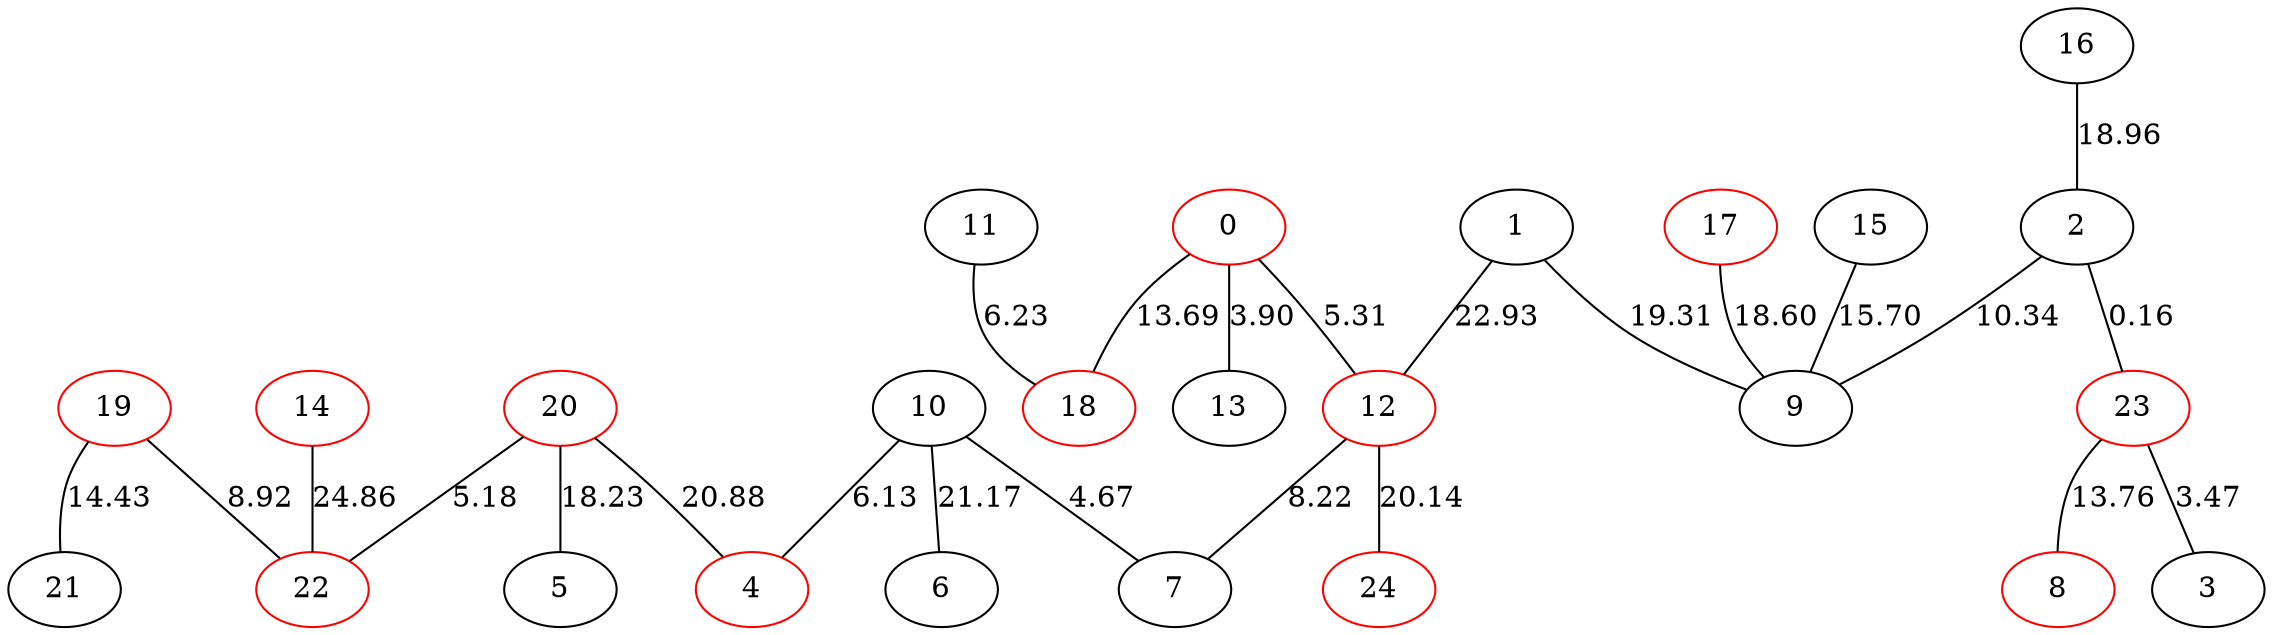 graph {
22[color=red]
23[color=red]
24[color=red]
10[color=black]
11[color=black]
12[color=red]
13[color=black]
14[color=red]
15[color=black]
16[color=black]
17[color=red]
18[color=red]
19[color=red]
0[color=red]
1[color=black]
2[color=black]
3[color=black]
4[color=red]
5[color=black]
6[color=black]
7[color=black]
8[color=red]
9[color=black]
20[color=red]
21[color=black]
20--5[label=18.23]
20--4[label=20.88]
11--18[label=6.23]
2--23[label=0.16]
16--2[label=18.96]
0--12[label=5.31]
23--3[label=3.47]
0--13[label=3.90]
14--22[label=24.86]
0--18[label=13.69]
23--8[label=13.76]
2--9[label=10.34]
12--24[label=20.14]
10--7[label=4.67]
19--21[label=14.43]
1--12[label=22.93]
20--22[label=5.18]
10--4[label=6.13]
19--22[label=8.92]
1--9[label=19.31]
15--9[label=15.70]
10--6[label=21.17]
17--9[label=18.60]
12--7[label=8.22]
}